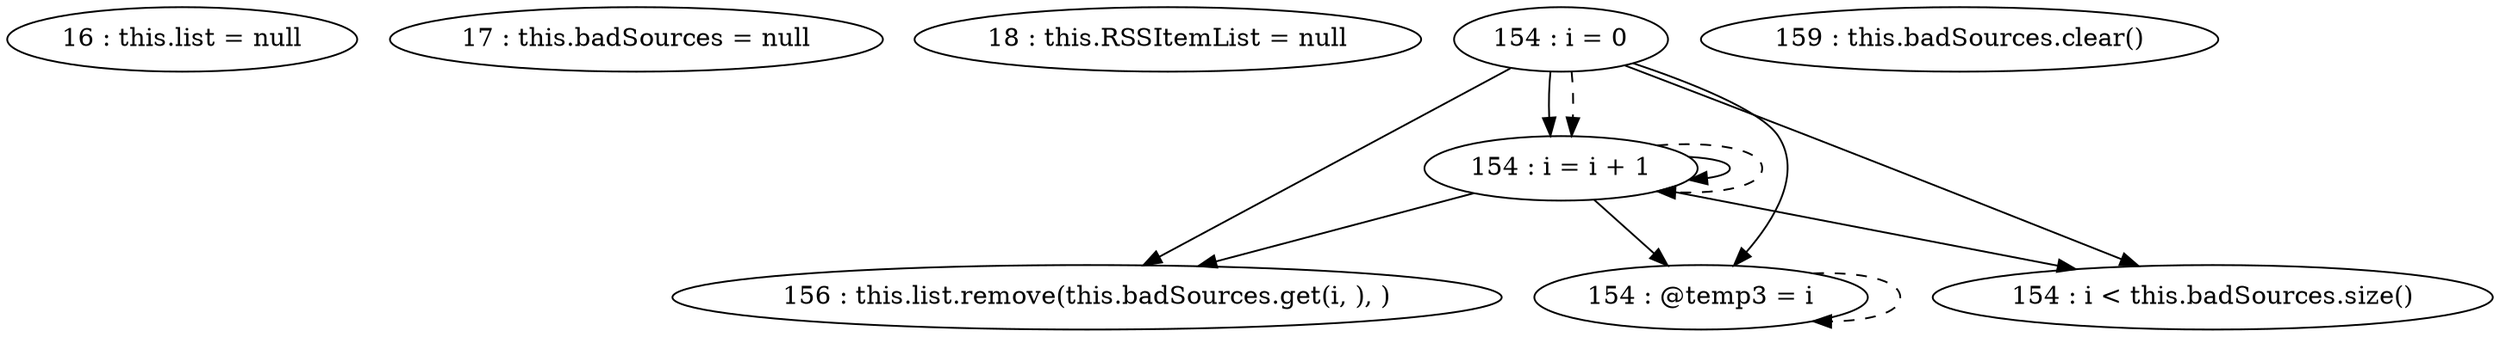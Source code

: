 digraph G {
"16 : this.list = null"
"17 : this.badSources = null"
"18 : this.RSSItemList = null"
"154 : i = 0"
"154 : i = 0" -> "154 : i = i + 1"
"154 : i = 0" -> "156 : this.list.remove(this.badSources.get(i, ), )"
"154 : i = 0" -> "154 : @temp3 = i"
"154 : i = 0" -> "154 : i < this.badSources.size()"
"154 : i = 0" -> "154 : i = i + 1" [style=dashed]
"154 : i < this.badSources.size()"
"156 : this.list.remove(this.badSources.get(i, ), )"
"154 : @temp3 = i"
"154 : @temp3 = i" -> "154 : @temp3 = i" [style=dashed]
"154 : i = i + 1"
"154 : i = i + 1" -> "154 : i = i + 1"
"154 : i = i + 1" -> "156 : this.list.remove(this.badSources.get(i, ), )"
"154 : i = i + 1" -> "154 : @temp3 = i"
"154 : i = i + 1" -> "154 : i < this.badSources.size()"
"154 : i = i + 1" -> "154 : i = i + 1" [style=dashed]
"159 : this.badSources.clear()"
}